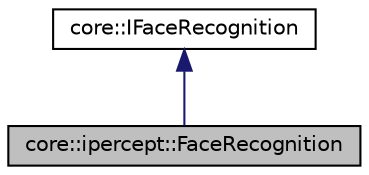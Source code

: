 digraph "core::ipercept::FaceRecognition"
{
  edge [fontname="Helvetica",fontsize="10",labelfontname="Helvetica",labelfontsize="10"];
  node [fontname="Helvetica",fontsize="10",shape=record];
  Node1 [label="core::ipercept::FaceRecognition",height=0.2,width=0.4,color="black", fillcolor="grey75", style="filled" fontcolor="black"];
  Node2 -> Node1 [dir="back",color="midnightblue",fontsize="10",style="solid",fontname="Helvetica"];
  Node2 [label="core::IFaceRecognition",height=0.2,width=0.4,color="black", fillcolor="white", style="filled",URL="$classcore_1_1_i_face_recognition.html"];
}
